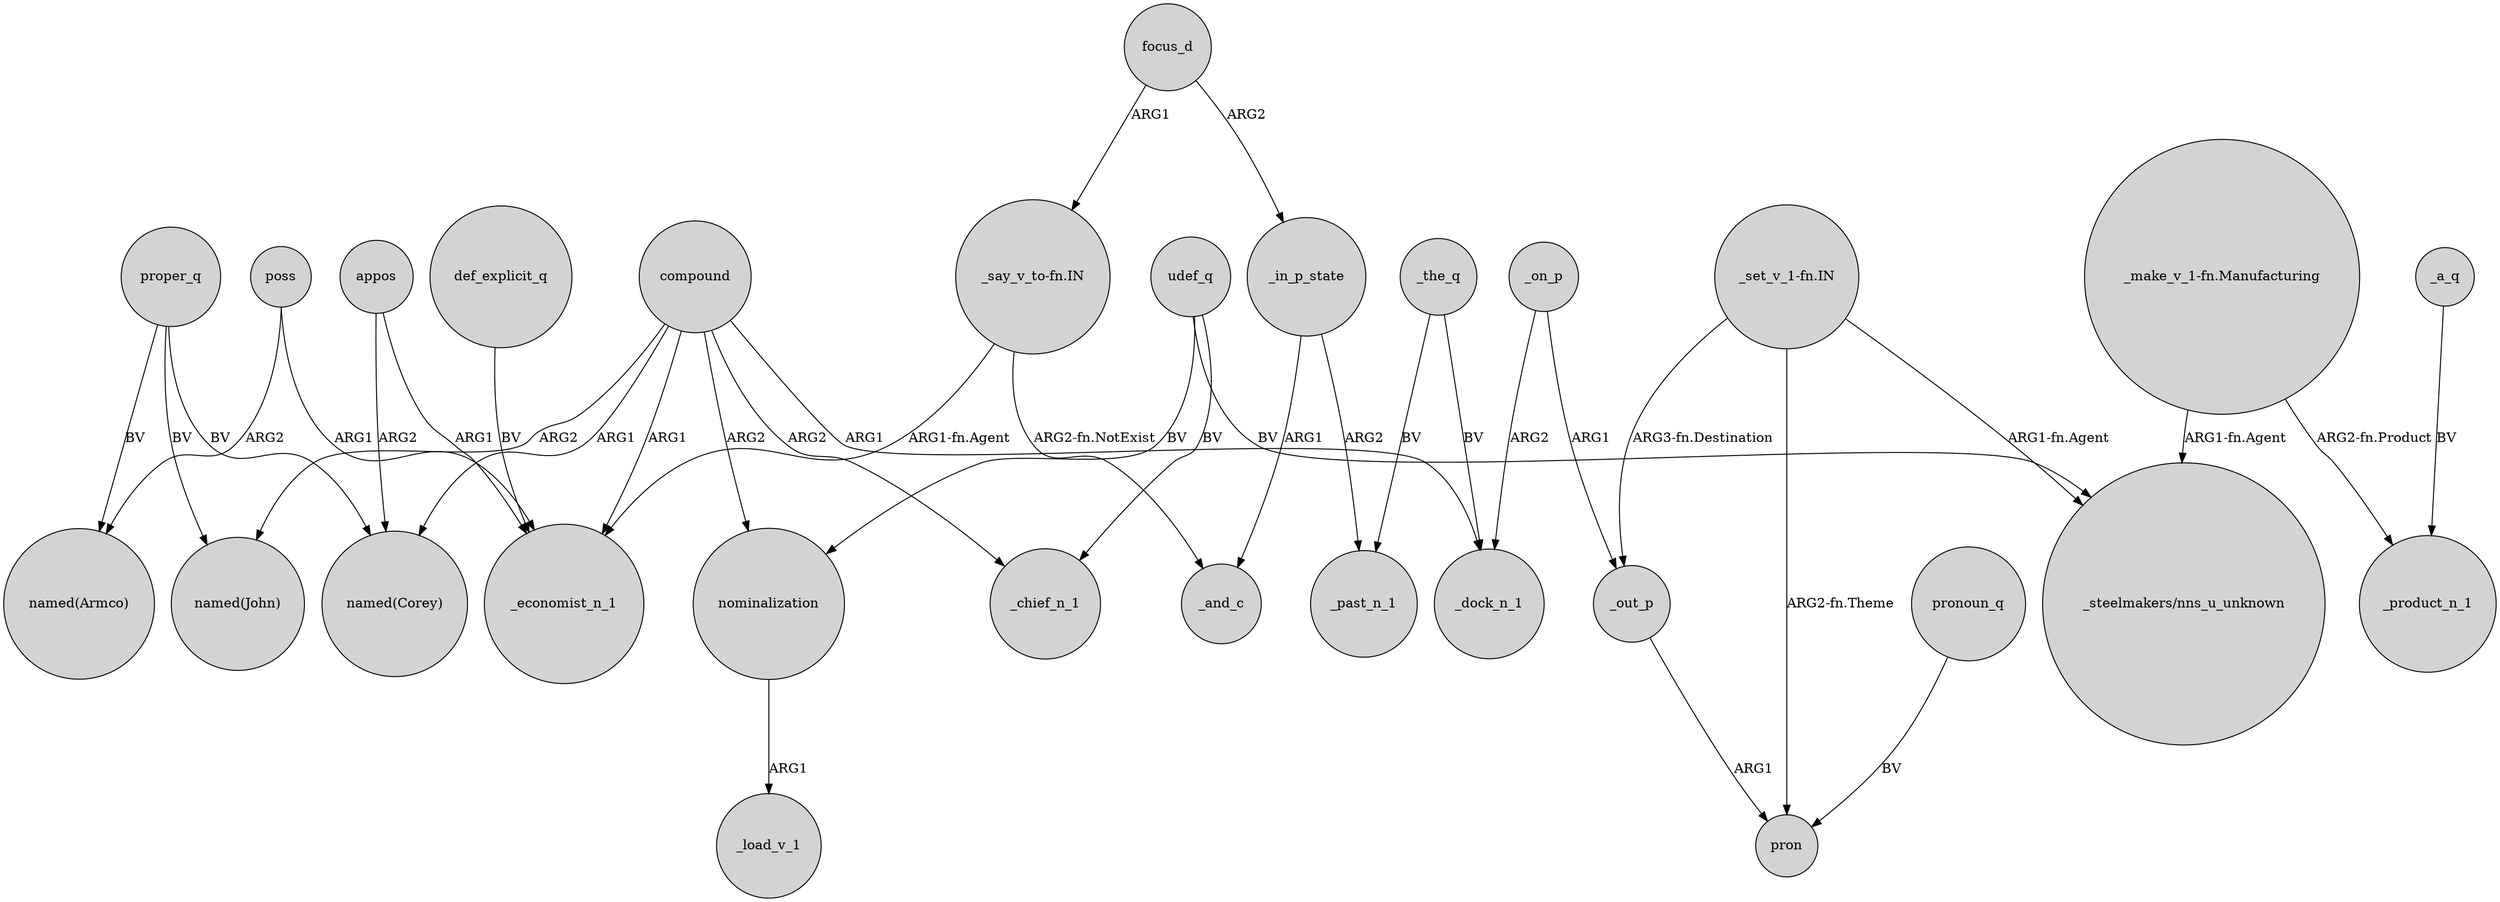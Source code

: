 digraph {
	node [shape=circle style=filled]
	compound -> "named(John)" [label=ARG2]
	proper_q -> "named(Corey)" [label=BV]
	_in_p_state -> _and_c [label=ARG1]
	"_say_v_to-fn.IN" -> _economist_n_1 [label="ARG1-fn.Agent"]
	"_make_v_1-fn.Manufacturing" -> _product_n_1 [label="ARG2-fn.Product"]
	compound -> _dock_n_1 [label=ARG1]
	_a_q -> _product_n_1 [label=BV]
	appos -> "named(Corey)" [label=ARG2]
	def_explicit_q -> _economist_n_1 [label=BV]
	focus_d -> _in_p_state [label=ARG2]
	_in_p_state -> _past_n_1 [label=ARG2]
	poss -> "named(Armco)" [label=ARG2]
	compound -> nominalization [label=ARG2]
	_on_p -> _out_p [label=ARG1]
	"_set_v_1-fn.IN" -> pron [label="ARG2-fn.Theme"]
	_on_p -> _dock_n_1 [label=ARG2]
	compound -> _chief_n_1 [label=ARG2]
	appos -> _economist_n_1 [label=ARG1]
	compound -> _economist_n_1 [label=ARG1]
	pronoun_q -> pron [label=BV]
	_the_q -> _past_n_1 [label=BV]
	udef_q -> _chief_n_1 [label=BV]
	"_say_v_to-fn.IN" -> _and_c [label="ARG2-fn.NotExist"]
	"_make_v_1-fn.Manufacturing" -> "_steelmakers/nns_u_unknown" [label="ARG1-fn.Agent"]
	udef_q -> nominalization [label=BV]
	"_set_v_1-fn.IN" -> _out_p [label="ARG3-fn.Destination"]
	nominalization -> _load_v_1 [label=ARG1]
	udef_q -> "_steelmakers/nns_u_unknown" [label=BV]
	_the_q -> _dock_n_1 [label=BV]
	_out_p -> pron [label=ARG1]
	poss -> _economist_n_1 [label=ARG1]
	compound -> "named(Corey)" [label=ARG1]
	proper_q -> "named(John)" [label=BV]
	"_set_v_1-fn.IN" -> "_steelmakers/nns_u_unknown" [label="ARG1-fn.Agent"]
	proper_q -> "named(Armco)" [label=BV]
	focus_d -> "_say_v_to-fn.IN" [label=ARG1]
}
